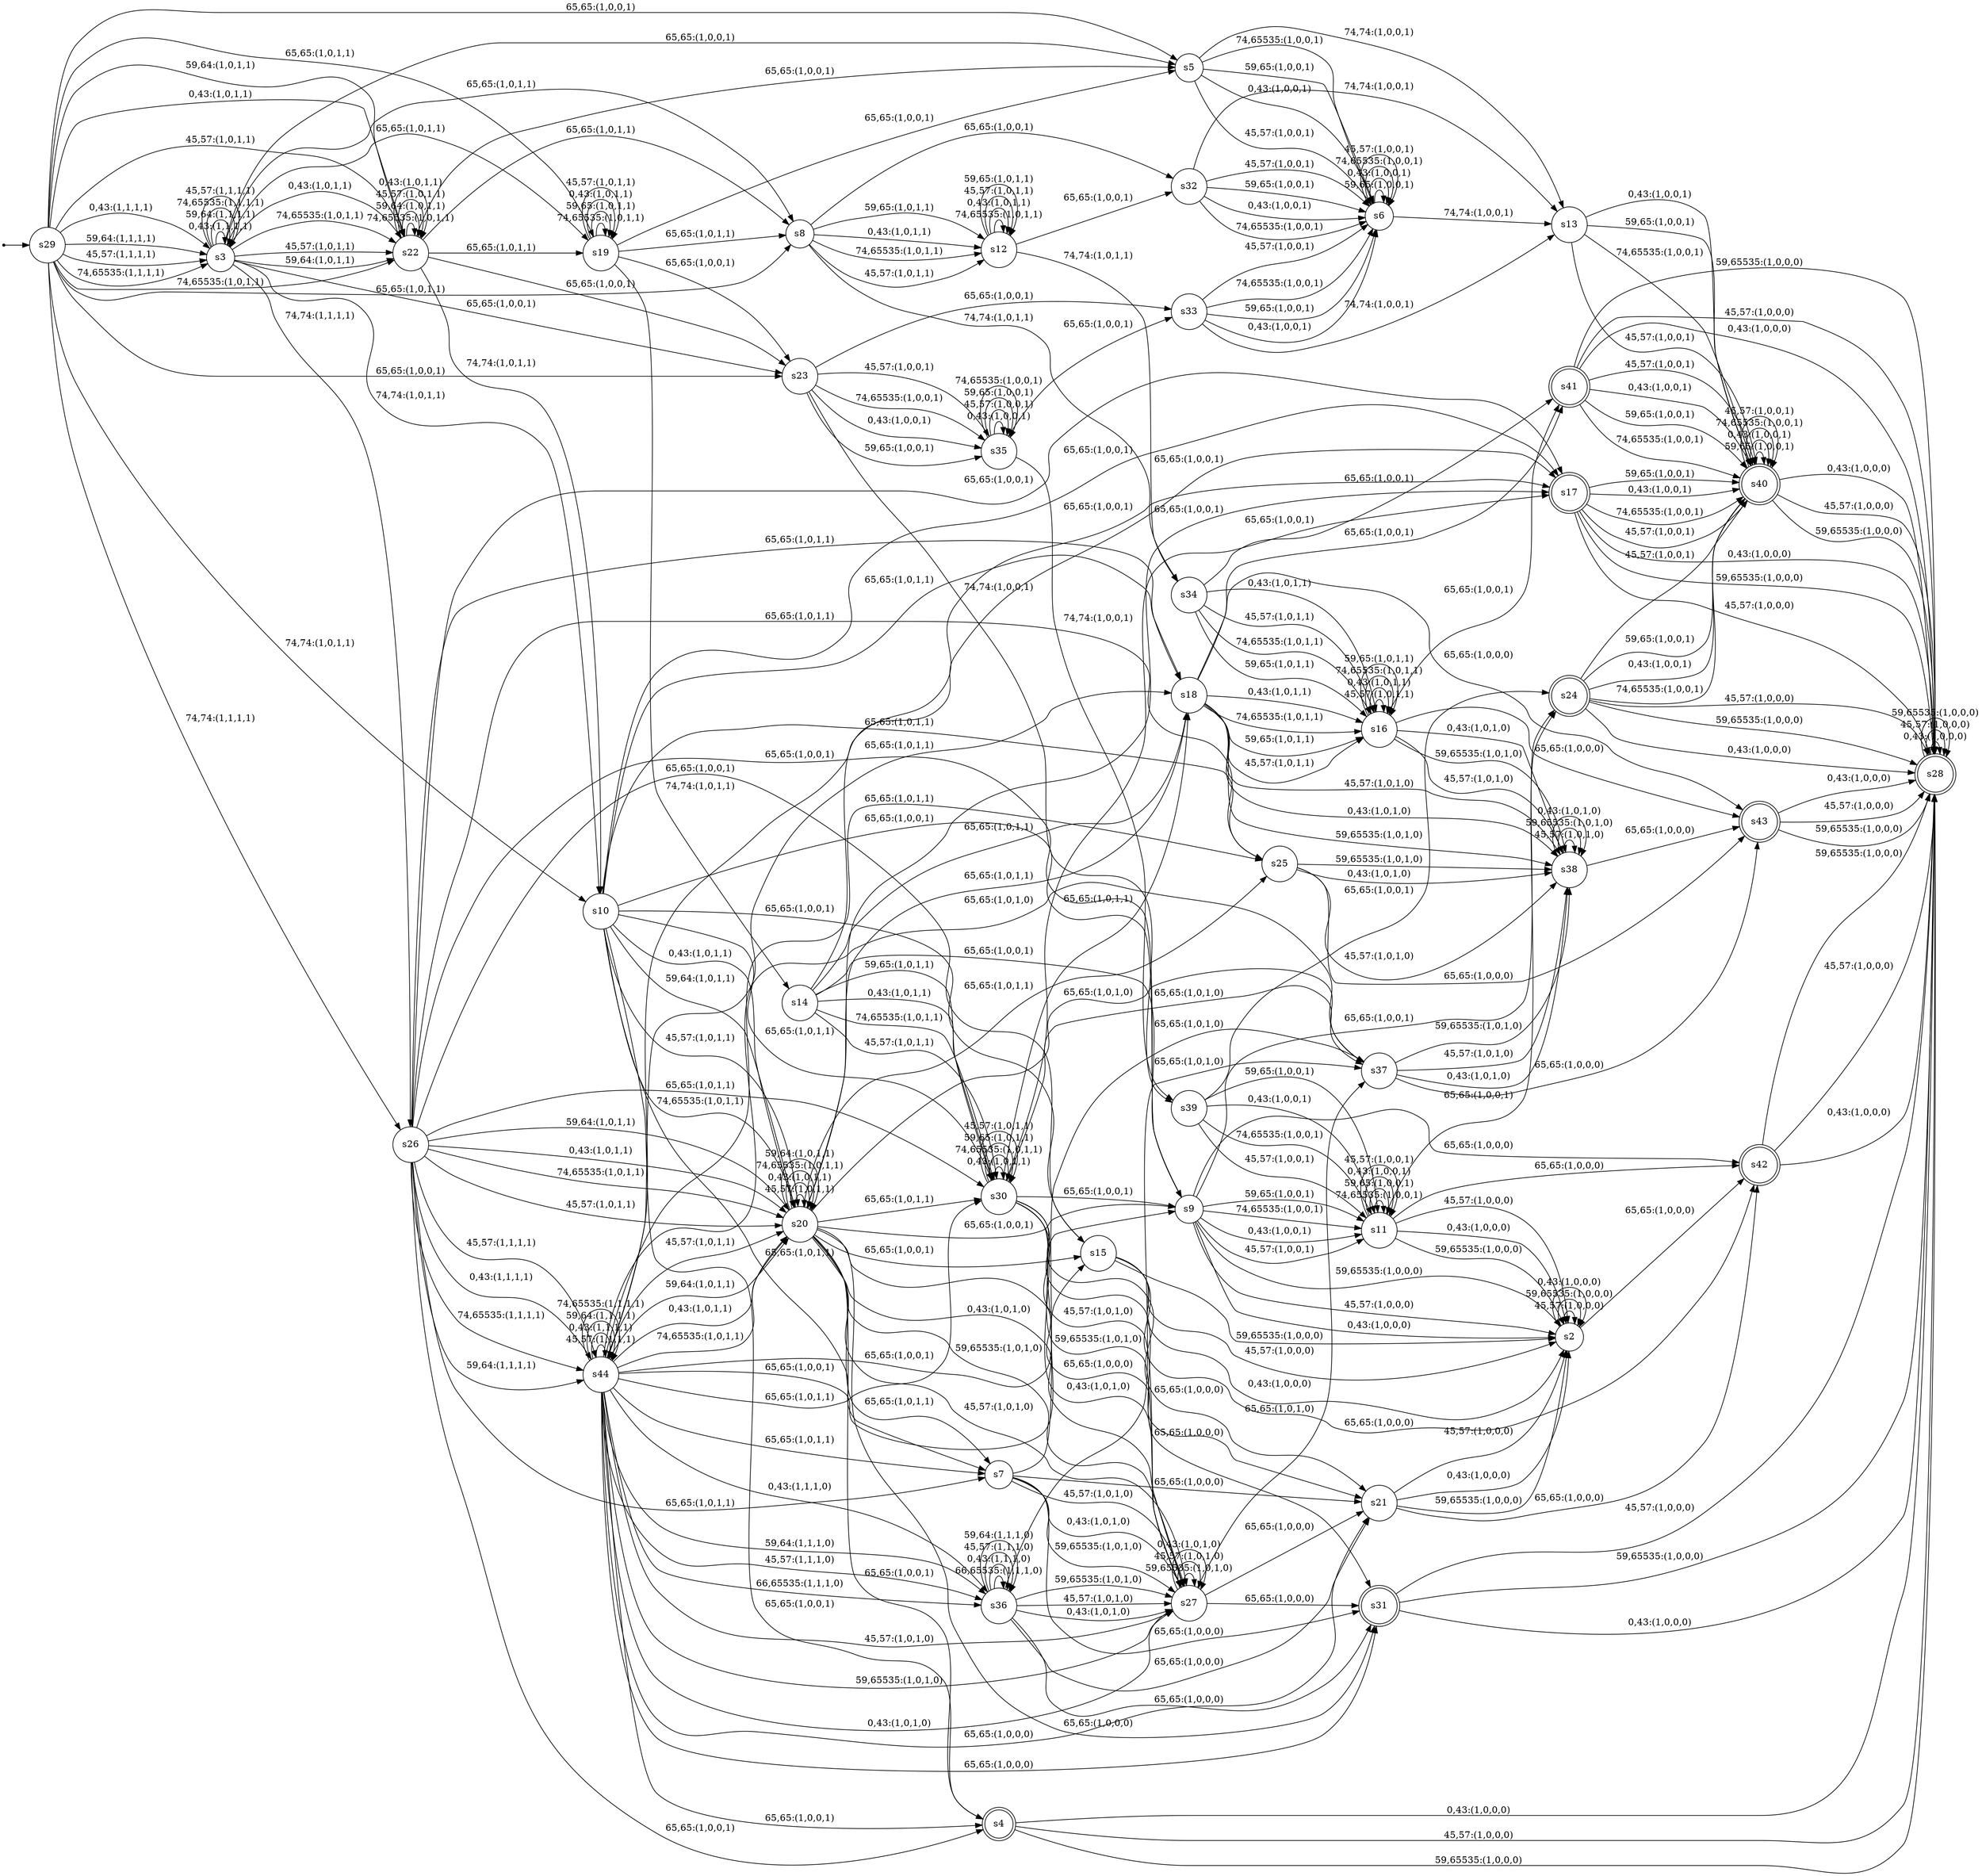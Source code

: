 
      digraph G {
        rankdir=LR;
        init [shape=point];
        node [shape = doublecircle];
        s40 s4 s43 s28 s24 s41 s42 s17 s31
        node [shape = circle];
        init -> s29;
        s44 -> s36 [label = "59,64:(1,1,1,0)"]
        s44 -> s20 [label = "0,43:(1,0,1,1)"]
        s44 -> s17 [label = "65,65:(1,0,0,1)"]
        s44 -> s27 [label = "45,57:(1,0,1,0)"]
        s44 -> s20 [label = "74,65535:(1,0,1,1)"]
        s44 -> s44 [label = "45,57:(1,1,1,1)"]
        s44 -> s37 [label = "65,65:(1,0,1,0)"]
        s44 -> s36 [label = "45,57:(1,1,1,0)"]
        s44 -> s30 [label = "65,65:(1,0,1,1)"]
        s44 -> s15 [label = "65,65:(1,0,0,1)"]
        s44 -> s7 [label = "65,65:(1,0,1,1)"]
        s44 -> s18 [label = "65,65:(1,0,1,1)"]
        s44 -> s21 [label = "65,65:(1,0,0,0)"]
        s44 -> s31 [label = "65,65:(1,0,0,0)"]
        s44 -> s4 [label = "65,65:(1,0,0,1)"]
        s44 -> s27 [label = "59,65535:(1,0,1,0)"]
        s44 -> s44 [label = "0,43:(1,1,1,1)"]
        s44 -> s20 [label = "45,57:(1,0,1,1)"]
        s44 -> s27 [label = "0,43:(1,0,1,0)"]
        s44 -> s44 [label = "59,64:(1,1,1,1)"]
        s44 -> s9 [label = "65,65:(1,0,0,1)"]
        s44 -> s36 [label = "66,65535:(1,1,1,0)"]
        s44 -> s44 [label = "74,65535:(1,1,1,1)"]
        s44 -> s36 [label = "0,43:(1,1,1,0)"]
        s44 -> s20 [label = "59,64:(1,0,1,1)"]
        s44 -> s25 [label = "65,65:(1,0,1,1)"]
        s43 -> s28 [label = "0,43:(1,0,0,0)"]
        s43 -> s28 [label = "45,57:(1,0,0,0)"]
        s43 -> s28 [label = "59,65535:(1,0,0,0)"]
        s42 -> s28 [label = "59,65535:(1,0,0,0)"]
        s42 -> s28 [label = "45,57:(1,0,0,0)"]
        s42 -> s28 [label = "0,43:(1,0,0,0)"]
        s41 -> s28 [label = "0,43:(1,0,0,0)"]
        s41 -> s40 [label = "0,43:(1,0,0,1)"]
        s41 -> s28 [label = "59,65535:(1,0,0,0)"]
        s41 -> s40 [label = "59,65:(1,0,0,1)"]
        s41 -> s40 [label = "74,65535:(1,0,0,1)"]
        s41 -> s40 [label = "45,57:(1,0,0,1)"]
        s41 -> s28 [label = "45,57:(1,0,0,0)"]
        s40 -> s28 [label = "0,43:(1,0,0,0)"]
        s40 -> s40 [label = "59,65:(1,0,0,1)"]
        s40 -> s28 [label = "45,57:(1,0,0,0)"]
        s40 -> s28 [label = "59,65535:(1,0,0,0)"]
        s40 -> s40 [label = "0,43:(1,0,0,1)"]
        s40 -> s40 [label = "74,65535:(1,0,0,1)"]
        s40 -> s40 [label = "45,57:(1,0,0,1)"]
        s39 -> s24 [label = "65,65:(1,0,0,1)"]
        s39 -> s11 [label = "45,57:(1,0,0,1)"]
        s39 -> s11 [label = "59,65:(1,0,0,1)"]
        s39 -> s11 [label = "0,43:(1,0,0,1)"]
        s39 -> s11 [label = "74,65535:(1,0,0,1)"]
        s38 -> s43 [label = "65,65:(1,0,0,0)"]
        s38 -> s38 [label = "45,57:(1,0,1,0)"]
        s38 -> s38 [label = "59,65535:(1,0,1,0)"]
        s38 -> s38 [label = "0,43:(1,0,1,0)"]
        s37 -> s38 [label = "0,43:(1,0,1,0)"]
        s37 -> s38 [label = "59,65535:(1,0,1,0)"]
        s37 -> s38 [label = "45,57:(1,0,1,0)"]
        s37 -> s43 [label = "65,65:(1,0,0,0)"]
        s36 -> s36 [label = "66,65535:(1,1,1,0)"]
        s36 -> s36 [label = "0,43:(1,1,1,0)"]
        s36 -> s27 [label = "59,65535:(1,0,1,0)"]
        s36 -> s27 [label = "45,57:(1,0,1,0)"]
        s36 -> s37 [label = "65,65:(1,0,1,0)"]
        s36 -> s36 [label = "45,57:(1,1,1,0)"]
        s36 -> s31 [label = "65,65:(1,0,0,0)"]
        s36 -> s36 [label = "59,64:(1,1,1,0)"]
        s36 -> s27 [label = "0,43:(1,0,1,0)"]
        s36 -> s21 [label = "65,65:(1,0,0,0)"]
        s35 -> s35 [label = "0,43:(1,0,0,1)"]
        s35 -> s35 [label = "45,57:(1,0,0,1)"]
        s35 -> s35 [label = "59,65:(1,0,0,1)"]
        s35 -> s39 [label = "74,74:(1,0,0,1)"]
        s35 -> s35 [label = "74,65535:(1,0,0,1)"]
        s35 -> s33 [label = "65,65:(1,0,0,1)"]
        s34 -> s16 [label = "59,65:(1,0,1,1)"]
        s34 -> s41 [label = "65,65:(1,0,0,1)"]
        s34 -> s16 [label = "0,43:(1,0,1,1)"]
        s34 -> s16 [label = "45,57:(1,0,1,1)"]
        s34 -> s16 [label = "74,65535:(1,0,1,1)"]
        s33 -> s6 [label = "45,57:(1,0,0,1)"]
        s33 -> s6 [label = "74,65535:(1,0,0,1)"]
        s33 -> s13 [label = "74,74:(1,0,0,1)"]
        s33 -> s6 [label = "59,65:(1,0,0,1)"]
        s33 -> s6 [label = "0,43:(1,0,0,1)"]
        s32 -> s6 [label = "0,43:(1,0,0,1)"]
        s32 -> s6 [label = "74,65535:(1,0,0,1)"]
        s32 -> s13 [label = "74,74:(1,0,0,1)"]
        s32 -> s6 [label = "45,57:(1,0,0,1)"]
        s32 -> s6 [label = "59,65:(1,0,0,1)"]
        s31 -> s28 [label = "45,57:(1,0,0,0)"]
        s31 -> s28 [label = "59,65535:(1,0,0,0)"]
        s31 -> s28 [label = "0,43:(1,0,0,0)"]
        s30 -> s17 [label = "65,65:(1,0,0,1)"]
        s30 -> s30 [label = "0,43:(1,0,1,1)"]
        s30 -> s21 [label = "65,65:(1,0,0,0)"]
        s30 -> s31 [label = "65,65:(1,0,0,0)"]
        s30 -> s30 [label = "74,65535:(1,0,1,1)"]
        s30 -> s37 [label = "65,65:(1,0,1,0)"]
        s30 -> s27 [label = "45,57:(1,0,1,0)"]
        s30 -> s27 [label = "59,65535:(1,0,1,0)"]
        s30 -> s18 [label = "65,65:(1,0,1,1)"]
        s30 -> s30 [label = "59,65:(1,0,1,1)"]
        s30 -> s30 [label = "45,57:(1,0,1,1)"]
        s30 -> s27 [label = "0,43:(1,0,1,0)"]
        s30 -> s9 [label = "65,65:(1,0,0,1)"]
        s29 -> s22 [label = "74,65535:(1,0,1,1)"]
        s29 -> s3 [label = "0,43:(1,1,1,1)"]
        s29 -> s22 [label = "59,64:(1,0,1,1)"]
        s29 -> s10 [label = "74,74:(1,0,1,1)"]
        s29 -> s3 [label = "59,64:(1,1,1,1)"]
        s29 -> s3 [label = "45,57:(1,1,1,1)"]
        s29 -> s3 [label = "74,65535:(1,1,1,1)"]
        s29 -> s8 [label = "65,65:(1,0,1,1)"]
        s29 -> s23 [label = "65,65:(1,0,0,1)"]
        s29 -> s19 [label = "65,65:(1,0,1,1)"]
        s29 -> s22 [label = "0,43:(1,0,1,1)"]
        s29 -> s22 [label = "45,57:(1,0,1,1)"]
        s29 -> s26 [label = "74,74:(1,1,1,1)"]
        s29 -> s5 [label = "65,65:(1,0,0,1)"]
        s28 -> s28 [label = "0,43:(1,0,0,0)"]
        s28 -> s28 [label = "45,57:(1,0,0,0)"]
        s28 -> s28 [label = "59,65535:(1,0,0,0)"]
        s27 -> s37 [label = "65,65:(1,0,1,0)"]
        s27 -> s21 [label = "65,65:(1,0,0,0)"]
        s27 -> s27 [label = "59,65535:(1,0,1,0)"]
        s27 -> s27 [label = "45,57:(1,0,1,0)"]
        s27 -> s27 [label = "0,43:(1,0,1,0)"]
        s27 -> s31 [label = "65,65:(1,0,0,0)"]
        s26 -> s9 [label = "65,65:(1,0,0,1)"]
        s26 -> s44 [label = "45,57:(1,1,1,1)"]
        s26 -> s20 [label = "0,43:(1,0,1,1)"]
        s26 -> s20 [label = "74,65535:(1,0,1,1)"]
        s26 -> s44 [label = "0,43:(1,1,1,1)"]
        s26 -> s18 [label = "65,65:(1,0,1,1)"]
        s26 -> s4 [label = "65,65:(1,0,0,1)"]
        s26 -> s15 [label = "65,65:(1,0,0,1)"]
        s26 -> s44 [label = "74,65535:(1,1,1,1)"]
        s26 -> s20 [label = "45,57:(1,0,1,1)"]
        s26 -> s44 [label = "59,64:(1,1,1,1)"]
        s26 -> s17 [label = "65,65:(1,0,0,1)"]
        s26 -> s7 [label = "65,65:(1,0,1,1)"]
        s26 -> s30 [label = "65,65:(1,0,1,1)"]
        s26 -> s25 [label = "65,65:(1,0,1,1)"]
        s26 -> s20 [label = "59,64:(1,0,1,1)"]
        s25 -> s38 [label = "59,65535:(1,0,1,0)"]
        s25 -> s43 [label = "65,65:(1,0,0,0)"]
        s25 -> s38 [label = "0,43:(1,0,1,0)"]
        s25 -> s38 [label = "45,57:(1,0,1,0)"]
        s24 -> s40 [label = "45,57:(1,0,0,1)"]
        s24 -> s40 [label = "59,65:(1,0,0,1)"]
        s24 -> s28 [label = "0,43:(1,0,0,0)"]
        s24 -> s40 [label = "0,43:(1,0,0,1)"]
        s24 -> s40 [label = "74,65535:(1,0,0,1)"]
        s24 -> s28 [label = "45,57:(1,0,0,0)"]
        s24 -> s28 [label = "59,65535:(1,0,0,0)"]
        s23 -> s35 [label = "0,43:(1,0,0,1)"]
        s23 -> s33 [label = "65,65:(1,0,0,1)"]
        s23 -> s35 [label = "59,65:(1,0,0,1)"]
        s23 -> s39 [label = "74,74:(1,0,0,1)"]
        s23 -> s35 [label = "45,57:(1,0,0,1)"]
        s23 -> s35 [label = "74,65535:(1,0,0,1)"]
        s22 -> s22 [label = "74,65535:(1,0,1,1)"]
        s22 -> s22 [label = "59,64:(1,0,1,1)"]
        s22 -> s10 [label = "74,74:(1,0,1,1)"]
        s22 -> s19 [label = "65,65:(1,0,1,1)"]
        s22 -> s22 [label = "45,57:(1,0,1,1)"]
        s22 -> s8 [label = "65,65:(1,0,1,1)"]
        s22 -> s5 [label = "65,65:(1,0,0,1)"]
        s22 -> s23 [label = "65,65:(1,0,0,1)"]
        s22 -> s22 [label = "0,43:(1,0,1,1)"]
        s21 -> s42 [label = "65,65:(1,0,0,0)"]
        s21 -> s2 [label = "45,57:(1,0,0,0)"]
        s21 -> s2 [label = "0,43:(1,0,0,0)"]
        s21 -> s2 [label = "59,65535:(1,0,0,0)"]
        s20 -> s27 [label = "0,43:(1,0,1,0)"]
        s20 -> s31 [label = "65,65:(1,0,0,0)"]
        s20 -> s17 [label = "65,65:(1,0,0,1)"]
        s20 -> s9 [label = "65,65:(1,0,0,1)"]
        s20 -> s27 [label = "59,65535:(1,0,1,0)"]
        s20 -> s18 [label = "65,65:(1,0,1,1)"]
        s20 -> s15 [label = "65,65:(1,0,0,1)"]
        s20 -> s25 [label = "65,65:(1,0,1,1)"]
        s20 -> s37 [label = "65,65:(1,0,1,0)"]
        s20 -> s4 [label = "65,65:(1,0,0,1)"]
        s20 -> s7 [label = "65,65:(1,0,1,1)"]
        s20 -> s30 [label = "65,65:(1,0,1,1)"]
        s20 -> s20 [label = "45,57:(1,0,1,1)"]
        s20 -> s20 [label = "0,43:(1,0,1,1)"]
        s20 -> s21 [label = "65,65:(1,0,0,0)"]
        s20 -> s20 [label = "74,65535:(1,0,1,1)"]
        s20 -> s20 [label = "59,64:(1,0,1,1)"]
        s20 -> s27 [label = "45,57:(1,0,1,0)"]
        s19 -> s8 [label = "65,65:(1,0,1,1)"]
        s19 -> s23 [label = "65,65:(1,0,0,1)"]
        s19 -> s14 [label = "74,74:(1,0,1,1)"]
        s19 -> s19 [label = "74,65535:(1,0,1,1)"]
        s19 -> s19 [label = "59,65:(1,0,1,1)"]
        s19 -> s19 [label = "0,43:(1,0,1,1)"]
        s19 -> s5 [label = "65,65:(1,0,0,1)"]
        s19 -> s19 [label = "45,57:(1,0,1,1)"]
        s18 -> s16 [label = "0,43:(1,0,1,1)"]
        s18 -> s16 [label = "74,65535:(1,0,1,1)"]
        s18 -> s41 [label = "65,65:(1,0,0,1)"]
        s18 -> s16 [label = "59,65:(1,0,1,1)"]
        s18 -> s38 [label = "45,57:(1,0,1,0)"]
        s18 -> s43 [label = "65,65:(1,0,0,0)"]
        s18 -> s38 [label = "0,43:(1,0,1,0)"]
        s18 -> s38 [label = "59,65535:(1,0,1,0)"]
        s18 -> s16 [label = "45,57:(1,0,1,1)"]
        s17 -> s40 [label = "74,65535:(1,0,0,1)"]
        s17 -> s40 [label = "45,57:(1,0,0,1)"]
        s17 -> s40 [label = "59,65:(1,0,0,1)"]
        s17 -> s40 [label = "0,43:(1,0,0,1)"]
        s17 -> s28 [label = "0,43:(1,0,0,0)"]
        s17 -> s28 [label = "59,65535:(1,0,0,0)"]
        s17 -> s28 [label = "45,57:(1,0,0,0)"]
        s16 -> s16 [label = "45,57:(1,0,1,1)"]
        s16 -> s38 [label = "0,43:(1,0,1,0)"]
        s16 -> s38 [label = "59,65535:(1,0,1,0)"]
        s16 -> s41 [label = "65,65:(1,0,0,1)"]
        s16 -> s38 [label = "45,57:(1,0,1,0)"]
        s16 -> s16 [label = "0,43:(1,0,1,1)"]
        s16 -> s16 [label = "74,65535:(1,0,1,1)"]
        s16 -> s16 [label = "59,65:(1,0,1,1)"]
        s16 -> s43 [label = "65,65:(1,0,0,0)"]
        s15 -> s2 [label = "0,43:(1,0,0,0)"]
        s15 -> s2 [label = "59,65535:(1,0,0,0)"]
        s15 -> s42 [label = "65,65:(1,0,0,0)"]
        s15 -> s2 [label = "45,57:(1,0,0,0)"]
        s14 -> s30 [label = "59,65:(1,0,1,1)"]
        s14 -> s17 [label = "65,65:(1,0,0,1)"]
        s14 -> s30 [label = "0,43:(1,0,1,1)"]
        s14 -> s30 [label = "74,65535:(1,0,1,1)"]
        s14 -> s9 [label = "65,65:(1,0,0,1)"]
        s14 -> s30 [label = "45,57:(1,0,1,1)"]
        s14 -> s18 [label = "65,65:(1,0,1,1)"]
        s13 -> s40 [label = "59,65:(1,0,0,1)"]
        s13 -> s40 [label = "74,65535:(1,0,0,1)"]
        s13 -> s40 [label = "45,57:(1,0,0,1)"]
        s13 -> s40 [label = "0,43:(1,0,0,1)"]
        s12 -> s12 [label = "74,65535:(1,0,1,1)"]
        s12 -> s12 [label = "0,43:(1,0,1,1)"]
        s12 -> s32 [label = "65,65:(1,0,0,1)"]
        s12 -> s34 [label = "74,74:(1,0,1,1)"]
        s12 -> s12 [label = "45,57:(1,0,1,1)"]
        s12 -> s12 [label = "59,65:(1,0,1,1)"]
        s11 -> s11 [label = "74,65535:(1,0,0,1)"]
        s11 -> s11 [label = "59,65:(1,0,0,1)"]
        s11 -> s2 [label = "59,65535:(1,0,0,0)"]
        s11 -> s24 [label = "65,65:(1,0,0,1)"]
        s11 -> s11 [label = "0,43:(1,0,0,1)"]
        s11 -> s2 [label = "45,57:(1,0,0,0)"]
        s11 -> s2 [label = "0,43:(1,0,0,0)"]
        s11 -> s42 [label = "65,65:(1,0,0,0)"]
        s11 -> s11 [label = "45,57:(1,0,0,1)"]
        s10 -> s17 [label = "65,65:(1,0,0,1)"]
        s10 -> s20 [label = "59,64:(1,0,1,1)"]
        s10 -> s7 [label = "65,65:(1,0,1,1)"]
        s10 -> s20 [label = "45,57:(1,0,1,1)"]
        s10 -> s25 [label = "65,65:(1,0,1,1)"]
        s10 -> s30 [label = "65,65:(1,0,1,1)"]
        s10 -> s20 [label = "74,65535:(1,0,1,1)"]
        s10 -> s15 [label = "65,65:(1,0,0,1)"]
        s10 -> s9 [label = "65,65:(1,0,0,1)"]
        s10 -> s18 [label = "65,65:(1,0,1,1)"]
        s10 -> s20 [label = "0,43:(1,0,1,1)"]
        s10 -> s4 [label = "65,65:(1,0,0,1)"]
        s9 -> s2 [label = "59,65535:(1,0,0,0)"]
        s9 -> s2 [label = "45,57:(1,0,0,0)"]
        s9 -> s24 [label = "65,65:(1,0,0,1)"]
        s9 -> s42 [label = "65,65:(1,0,0,0)"]
        s9 -> s11 [label = "74,65535:(1,0,0,1)"]
        s9 -> s11 [label = "0,43:(1,0,0,1)"]
        s9 -> s2 [label = "0,43:(1,0,0,0)"]
        s9 -> s11 [label = "45,57:(1,0,0,1)"]
        s9 -> s11 [label = "59,65:(1,0,0,1)"]
        s8 -> s12 [label = "45,57:(1,0,1,1)"]
        s8 -> s12 [label = "59,65:(1,0,1,1)"]
        s8 -> s32 [label = "65,65:(1,0,0,1)"]
        s8 -> s12 [label = "0,43:(1,0,1,1)"]
        s8 -> s12 [label = "74,65535:(1,0,1,1)"]
        s8 -> s34 [label = "74,74:(1,0,1,1)"]
        s7 -> s37 [label = "65,65:(1,0,1,0)"]
        s7 -> s27 [label = "45,57:(1,0,1,0)"]
        s7 -> s27 [label = "0,43:(1,0,1,0)"]
        s7 -> s21 [label = "65,65:(1,0,0,0)"]
        s7 -> s31 [label = "65,65:(1,0,0,0)"]
        s7 -> s27 [label = "59,65535:(1,0,1,0)"]
        s6 -> s13 [label = "74,74:(1,0,0,1)"]
        s6 -> s6 [label = "59,65:(1,0,0,1)"]
        s6 -> s6 [label = "0,43:(1,0,0,1)"]
        s6 -> s6 [label = "74,65535:(1,0,0,1)"]
        s6 -> s6 [label = "45,57:(1,0,0,1)"]
        s5 -> s13 [label = "74,74:(1,0,0,1)"]
        s5 -> s6 [label = "0,43:(1,0,0,1)"]
        s5 -> s6 [label = "45,57:(1,0,0,1)"]
        s5 -> s6 [label = "74,65535:(1,0,0,1)"]
        s5 -> s6 [label = "59,65:(1,0,0,1)"]
        s4 -> s28 [label = "0,43:(1,0,0,0)"]
        s4 -> s28 [label = "45,57:(1,0,0,0)"]
        s4 -> s28 [label = "59,65535:(1,0,0,0)"]
        s3 -> s19 [label = "65,65:(1,0,1,1)"]
        s3 -> s22 [label = "0,43:(1,0,1,1)"]
        s3 -> s8 [label = "65,65:(1,0,1,1)"]
        s3 -> s22 [label = "74,65535:(1,0,1,1)"]
        s3 -> s22 [label = "45,57:(1,0,1,1)"]
        s3 -> s26 [label = "74,74:(1,1,1,1)"]
        s3 -> s3 [label = "0,43:(1,1,1,1)"]
        s3 -> s23 [label = "65,65:(1,0,0,1)"]
        s3 -> s3 [label = "59,64:(1,1,1,1)"]
        s3 -> s22 [label = "59,64:(1,0,1,1)"]
        s3 -> s5 [label = "65,65:(1,0,0,1)"]
        s3 -> s3 [label = "74,65535:(1,1,1,1)"]
        s3 -> s3 [label = "45,57:(1,1,1,1)"]
        s3 -> s10 [label = "74,74:(1,0,1,1)"]
        s2 -> s2 [label = "45,57:(1,0,0,0)"]
        s2 -> s2 [label = "59,65535:(1,0,0,0)"]
        s2 -> s42 [label = "65,65:(1,0,0,0)"]
        s2 -> s2 [label = "0,43:(1,0,0,0)"]}